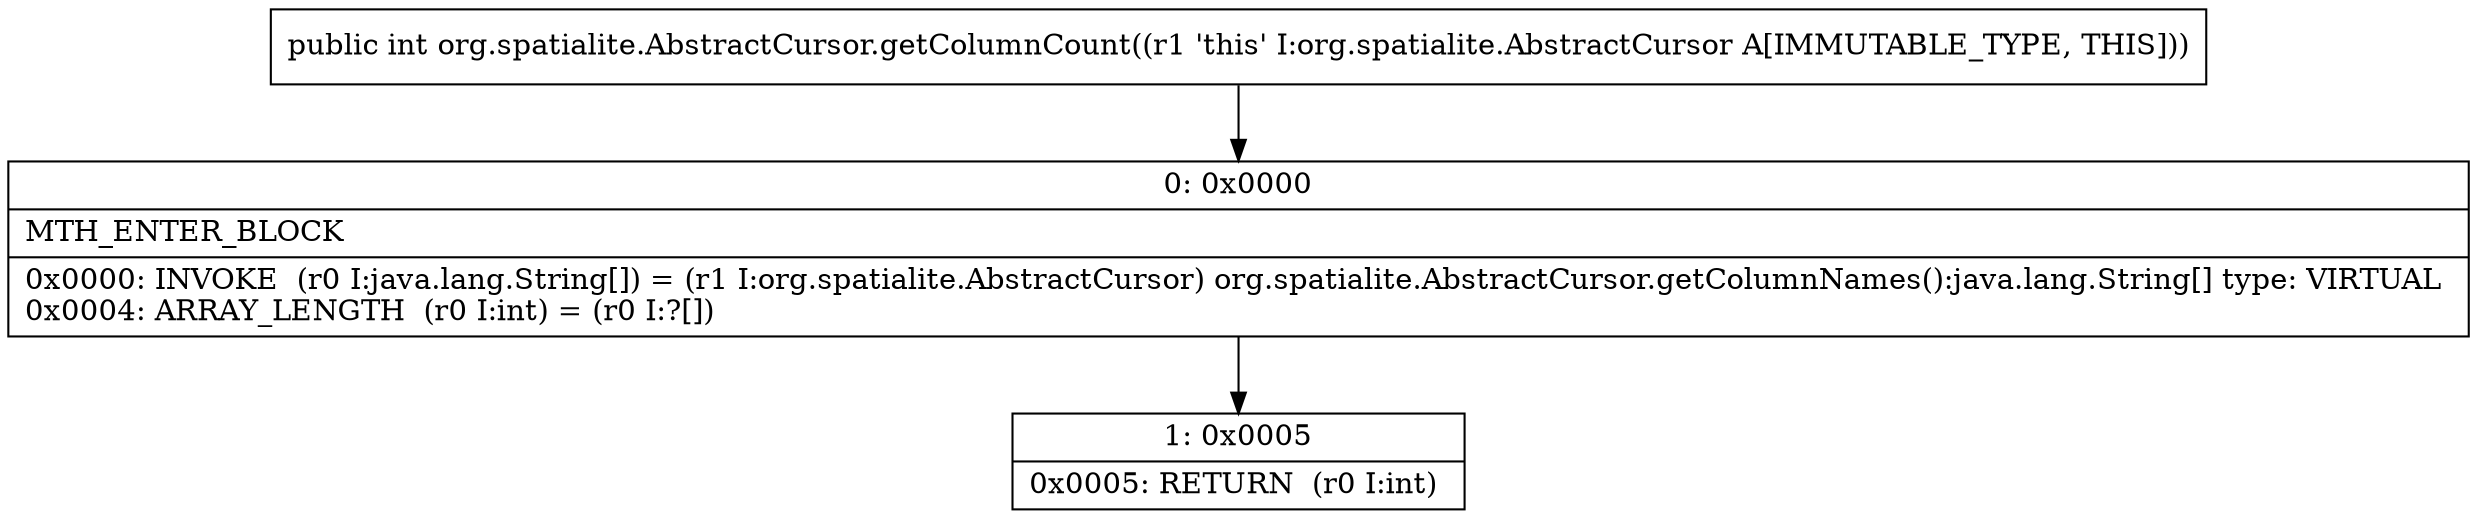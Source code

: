 digraph "CFG fororg.spatialite.AbstractCursor.getColumnCount()I" {
Node_0 [shape=record,label="{0\:\ 0x0000|MTH_ENTER_BLOCK\l|0x0000: INVOKE  (r0 I:java.lang.String[]) = (r1 I:org.spatialite.AbstractCursor) org.spatialite.AbstractCursor.getColumnNames():java.lang.String[] type: VIRTUAL \l0x0004: ARRAY_LENGTH  (r0 I:int) = (r0 I:?[]) \l}"];
Node_1 [shape=record,label="{1\:\ 0x0005|0x0005: RETURN  (r0 I:int) \l}"];
MethodNode[shape=record,label="{public int org.spatialite.AbstractCursor.getColumnCount((r1 'this' I:org.spatialite.AbstractCursor A[IMMUTABLE_TYPE, THIS])) }"];
MethodNode -> Node_0;
Node_0 -> Node_1;
}


